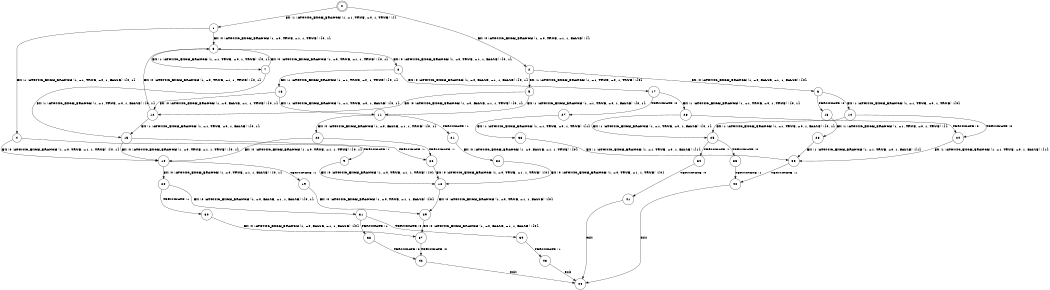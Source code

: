 digraph BCG {
size = "7, 10.5";
center = TRUE;
node [shape = circle];
0 [peripheries = 2];
0 -> 1 [label = "EX !1 !ATOMIC_EXCH_BRANCH (1, +1, TRUE, +0, 1, TRUE) !{}"];
0 -> 2 [label = "EX !0 !ATOMIC_EXCH_BRANCH (1, +0, TRUE, +1, 1, FALSE) !{}"];
1 -> 3 [label = "EX !0 !ATOMIC_EXCH_BRANCH (1, +0, TRUE, +1, 1, TRUE) !{0, 1}"];
1 -> 4 [label = "EX !1 !ATOMIC_EXCH_BRANCH (1, +1, TRUE, +0, 1, FALSE) !{0, 1}"];
2 -> 5 [label = "EX !1 !ATOMIC_EXCH_BRANCH (1, +1, TRUE, +0, 1, TRUE) !{0}"];
2 -> 6 [label = "EX !0 !ATOMIC_EXCH_BRANCH (1, +0, FALSE, +1, 1, FALSE) !{0}"];
3 -> 7 [label = "EX !1 !ATOMIC_EXCH_BRANCH (1, +1, TRUE, +0, 1, TRUE) !{0, 1}"];
3 -> 8 [label = "EX !0 !ATOMIC_EXCH_BRANCH (1, +0, TRUE, +1, 1, FALSE) !{0, 1}"];
4 -> 9 [label = "TERMINATE !1"];
4 -> 10 [label = "EX !0 !ATOMIC_EXCH_BRANCH (1, +0, TRUE, +1, 1, TRUE) !{0, 1}"];
5 -> 11 [label = "EX !1 !ATOMIC_EXCH_BRANCH (1, +1, TRUE, +0, 1, FALSE) !{0, 1}"];
5 -> 12 [label = "EX !0 !ATOMIC_EXCH_BRANCH (1, +0, FALSE, +1, 1, TRUE) !{0, 1}"];
6 -> 13 [label = "TERMINATE !0"];
6 -> 14 [label = "EX !1 !ATOMIC_EXCH_BRANCH (1, +1, TRUE, +0, 1, TRUE) !{0}"];
7 -> 15 [label = "EX !1 !ATOMIC_EXCH_BRANCH (1, +1, TRUE, +0, 1, FALSE) !{0, 1}"];
7 -> 3 [label = "EX !0 !ATOMIC_EXCH_BRANCH (1, +0, TRUE, +1, 1, TRUE) !{0, 1}"];
8 -> 16 [label = "EX !1 !ATOMIC_EXCH_BRANCH (1, +1, TRUE, +0, 1, TRUE) !{0, 1}"];
8 -> 17 [label = "EX !0 !ATOMIC_EXCH_BRANCH (1, +0, FALSE, +1, 1, FALSE) !{0, 1}"];
9 -> 18 [label = "EX !0 !ATOMIC_EXCH_BRANCH (1, +0, TRUE, +1, 1, TRUE) !{0}"];
10 -> 19 [label = "TERMINATE !1"];
10 -> 20 [label = "EX !0 !ATOMIC_EXCH_BRANCH (1, +0, TRUE, +1, 1, FALSE) !{0, 1}"];
11 -> 21 [label = "TERMINATE !1"];
11 -> 22 [label = "EX !0 !ATOMIC_EXCH_BRANCH (1, +0, FALSE, +1, 1, TRUE) !{0, 1}"];
12 -> 15 [label = "EX !1 !ATOMIC_EXCH_BRANCH (1, +1, TRUE, +0, 1, FALSE) !{0, 1}"];
12 -> 3 [label = "EX !0 !ATOMIC_EXCH_BRANCH (1, +0, TRUE, +1, 1, TRUE) !{0, 1}"];
13 -> 23 [label = "EX !1 !ATOMIC_EXCH_BRANCH (1, +1, TRUE, +0, 1, TRUE) !{}"];
14 -> 24 [label = "TERMINATE !0"];
14 -> 25 [label = "EX !1 !ATOMIC_EXCH_BRANCH (1, +1, TRUE, +0, 1, FALSE) !{0, 1}"];
15 -> 26 [label = "TERMINATE !1"];
15 -> 10 [label = "EX !0 !ATOMIC_EXCH_BRANCH (1, +0, TRUE, +1, 1, TRUE) !{0, 1}"];
16 -> 11 [label = "EX !1 !ATOMIC_EXCH_BRANCH (1, +1, TRUE, +0, 1, FALSE) !{0, 1}"];
16 -> 12 [label = "EX !0 !ATOMIC_EXCH_BRANCH (1, +0, FALSE, +1, 1, TRUE) !{0, 1}"];
17 -> 27 [label = "TERMINATE !0"];
17 -> 28 [label = "EX !1 !ATOMIC_EXCH_BRANCH (1, +1, TRUE, +0, 1, TRUE) !{0, 1}"];
18 -> 29 [label = "EX !0 !ATOMIC_EXCH_BRANCH (1, +0, TRUE, +1, 1, FALSE) !{0}"];
19 -> 29 [label = "EX !0 !ATOMIC_EXCH_BRANCH (1, +0, TRUE, +1, 1, FALSE) !{0}"];
20 -> 30 [label = "TERMINATE !1"];
20 -> 31 [label = "EX !0 !ATOMIC_EXCH_BRANCH (1, +0, FALSE, +1, 1, FALSE) !{0, 1}"];
21 -> 32 [label = "EX !0 !ATOMIC_EXCH_BRANCH (1, +0, FALSE, +1, 1, TRUE) !{0}"];
22 -> 26 [label = "TERMINATE !1"];
22 -> 10 [label = "EX !0 !ATOMIC_EXCH_BRANCH (1, +0, TRUE, +1, 1, TRUE) !{0, 1}"];
23 -> 33 [label = "EX !1 !ATOMIC_EXCH_BRANCH (1, +1, TRUE, +0, 1, FALSE) !{1}"];
24 -> 33 [label = "EX !1 !ATOMIC_EXCH_BRANCH (1, +1, TRUE, +0, 1, FALSE) !{1}"];
25 -> 34 [label = "TERMINATE !1"];
25 -> 35 [label = "TERMINATE !0"];
26 -> 18 [label = "EX !0 !ATOMIC_EXCH_BRANCH (1, +0, TRUE, +1, 1, TRUE) !{0}"];
27 -> 36 [label = "EX !1 !ATOMIC_EXCH_BRANCH (1, +1, TRUE, +0, 1, TRUE) !{1}"];
28 -> 24 [label = "TERMINATE !0"];
28 -> 25 [label = "EX !1 !ATOMIC_EXCH_BRANCH (1, +1, TRUE, +0, 1, FALSE) !{0, 1}"];
29 -> 37 [label = "EX !0 !ATOMIC_EXCH_BRANCH (1, +0, FALSE, +1, 1, FALSE) !{0}"];
30 -> 37 [label = "EX !0 !ATOMIC_EXCH_BRANCH (1, +0, FALSE, +1, 1, FALSE) !{0}"];
31 -> 38 [label = "TERMINATE !1"];
31 -> 39 [label = "TERMINATE !0"];
32 -> 18 [label = "EX !0 !ATOMIC_EXCH_BRANCH (1, +0, TRUE, +1, 1, TRUE) !{0}"];
33 -> 40 [label = "TERMINATE !1"];
34 -> 41 [label = "TERMINATE !0"];
35 -> 40 [label = "TERMINATE !1"];
36 -> 33 [label = "EX !1 !ATOMIC_EXCH_BRANCH (1, +1, TRUE, +0, 1, FALSE) !{1}"];
37 -> 42 [label = "TERMINATE !0"];
38 -> 42 [label = "TERMINATE !0"];
39 -> 43 [label = "TERMINATE !1"];
40 -> 44 [label = "exit"];
41 -> 44 [label = "exit"];
42 -> 44 [label = "exit"];
43 -> 44 [label = "exit"];
}
